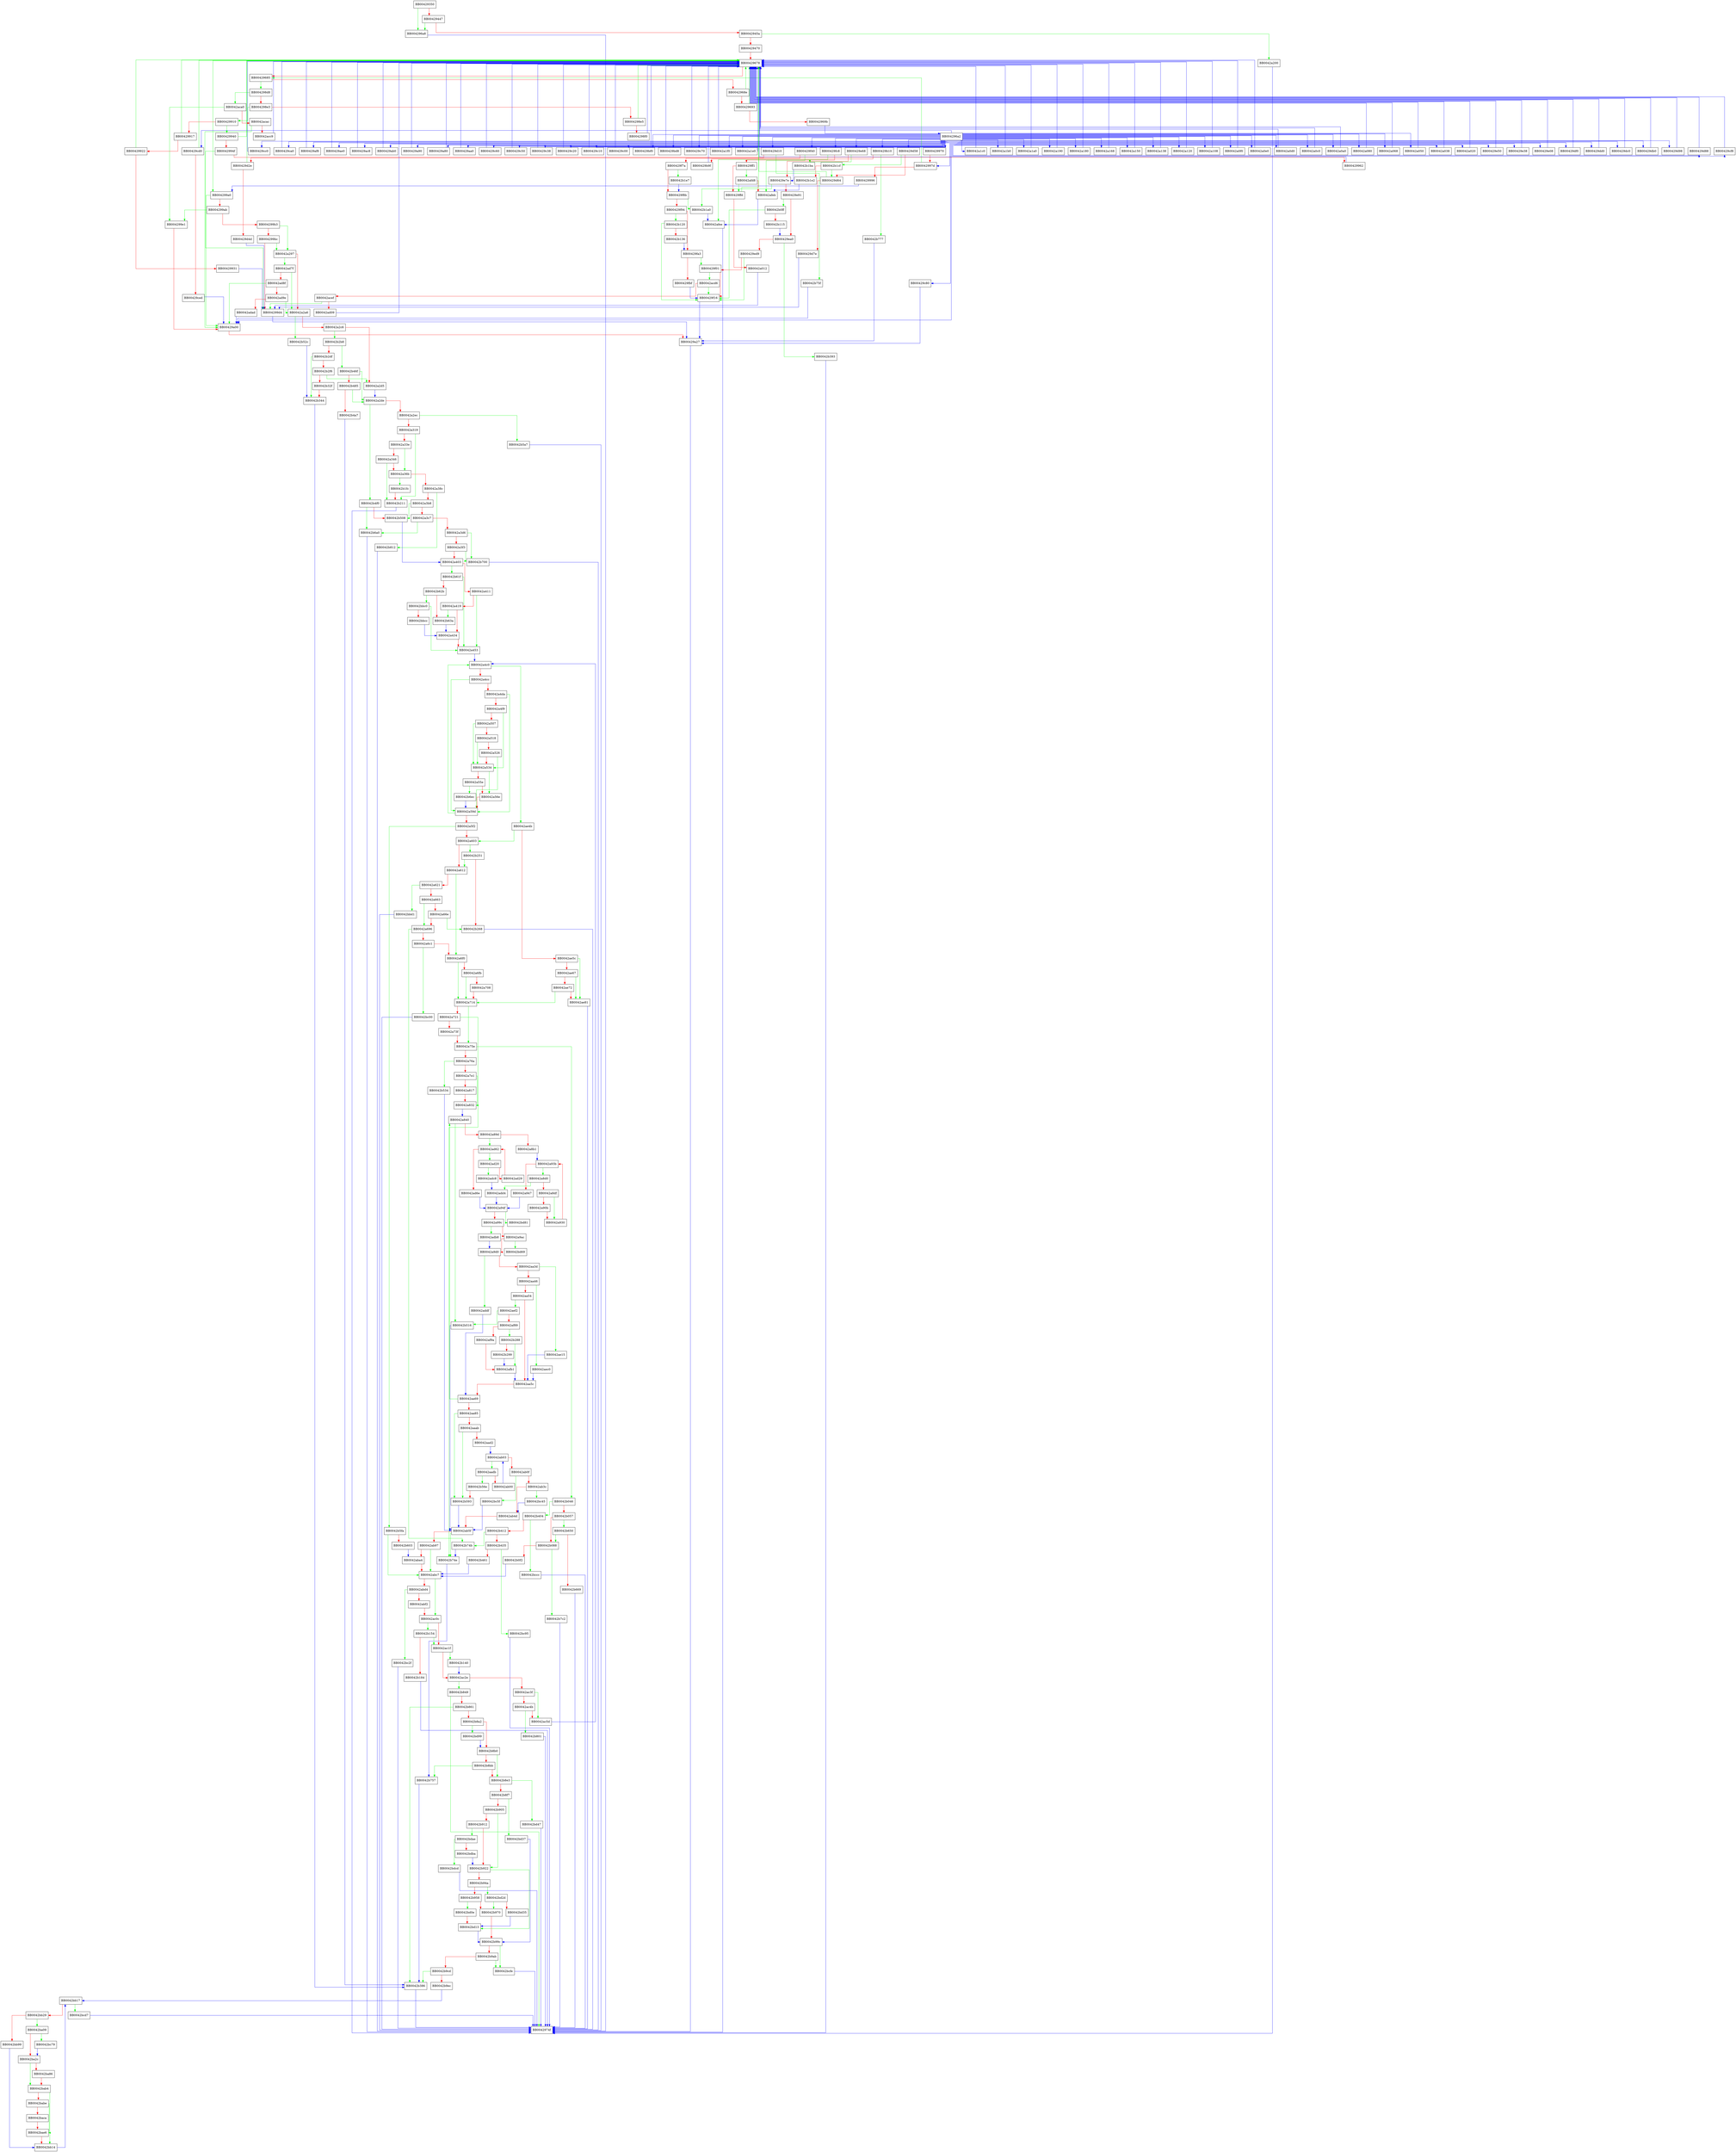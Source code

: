 digraph ocsp_main {
  node [shape="box"];
  graph [splines=ortho];
  BB00429350 -> BB004296a8 [color="green"];
  BB00429350 -> BB00429447 [color="red"];
  BB00429447 -> BB004296a8 [color="green"];
  BB00429447 -> BB0042945a [color="red"];
  BB0042945a -> BB0042a200 [color="green"];
  BB0042945a -> BB00429470 [color="red"];
  BB00429470 -> BB00429678 [color="red"];
  BB00429678 -> BB004299a0 [color="green"];
  BB00429678 -> BB00429685 [color="red"];
  BB00429685 -> BB004298d8 [color="green"];
  BB00429685 -> BB0042968e [color="red"];
  BB0042968e -> BB00429678 [color="green"];
  BB0042968e -> BB00429693 [color="red"];
  BB00429693 -> BB00429678 [color="green"];
  BB00429693 -> BB0042969b [color="red"];
  BB0042969b -> BB004296a2 [color="blue"];
  BB004296a2 -> BB00429a00 [color="blue"];
  BB004296a2 -> BB00429678 [color="blue"];
  BB004296a2 -> BB00429c80 [color="blue"];
  BB004296a2 -> BB00429cc0 [color="blue"];
  BB004296a2 -> BB00429ca0 [color="blue"];
  BB004296a2 -> BB00429b10 [color="blue"];
  BB004296a2 -> BB00429af8 [color="blue"];
  BB004296a2 -> BB00429ae0 [color="blue"];
  BB004296a2 -> BB00429ac8 [color="blue"];
  BB004296a2 -> BB00429ab0 [color="blue"];
  BB004296a2 -> BB00429a90 [color="blue"];
  BB004296a2 -> BB00429a80 [color="blue"];
  BB004296a2 -> BB00429aa0 [color="blue"];
  BB004296a2 -> BB00429c60 [color="blue"];
  BB004296a2 -> BB00429c50 [color="blue"];
  BB004296a2 -> BB00429c38 [color="blue"];
  BB004296a2 -> BB00429c20 [color="blue"];
  BB004296a2 -> BB00429c10 [color="blue"];
  BB004296a2 -> BB00429c00 [color="blue"];
  BB004296a2 -> BB00429bf0 [color="blue"];
  BB004296a2 -> BB00429bd8 [color="blue"];
  BB004296a2 -> BB00429c70 [color="blue"];
  BB004296a2 -> BB0042997d [color="blue"];
  BB004296a2 -> BB0042a1f0 [color="blue"];
  BB004296a2 -> BB0042a1e0 [color="blue"];
  BB004296a2 -> BB0042a1c0 [color="blue"];
  BB004296a2 -> BB0042a1b0 [color="blue"];
  BB004296a2 -> BB0042a1a0 [color="blue"];
  BB004296a2 -> BB0042a190 [color="blue"];
  BB004296a2 -> BB0042a180 [color="blue"];
  BB004296a2 -> BB0042a168 [color="blue"];
  BB004296a2 -> BB00429970 [color="blue"];
  BB004296a2 -> BB0042a150 [color="blue"];
  BB004296a2 -> BB0042a138 [color="blue"];
  BB004296a2 -> BB0042a120 [color="blue"];
  BB004296a2 -> BB0042a108 [color="blue"];
  BB004296a2 -> BB0042a0f0 [color="blue"];
  BB004296a2 -> BB0042a0e0 [color="blue"];
  BB004296a2 -> BB0042a0d0 [color="blue"];
  BB004296a2 -> BB0042a0c0 [color="blue"];
  BB004296a2 -> BB0042a0a0 [color="blue"];
  BB004296a2 -> BB0042a080 [color="blue"];
  BB004296a2 -> BB0042a068 [color="blue"];
  BB004296a2 -> BB0042a050 [color="blue"];
  BB004296a2 -> BB0042a038 [color="blue"];
  BB004296a2 -> BB0042a020 [color="blue"];
  BB004296a2 -> BB00429fc8 [color="blue"];
  BB004296a2 -> BB00429f40 [color="blue"];
  BB004296a2 -> BB00429e68 [color="blue"];
  BB004296a2 -> BB00429e50 [color="blue"];
  BB004296a2 -> BB00429e38 [color="blue"];
  BB004296a2 -> BB00429e08 [color="blue"];
  BB004296a2 -> BB00429df0 [color="blue"];
  BB004296a2 -> BB00429dd0 [color="blue"];
  BB004296a2 -> BB00429dc0 [color="blue"];
  BB004296a2 -> BB00429db0 [color="blue"];
  BB004296a2 -> BB00429d98 [color="blue"];
  BB004296a2 -> BB00429d88 [color="blue"];
  BB004296a2 -> BB00429d58 [color="blue"];
  BB004296a2 -> BB00429d10 [color="blue"];
  BB004296a2 -> BB00429cf8 [color="blue"];
  BB004296a2 -> BB00429cd0 [color="blue"];
  BB004296a8 -> BB0042974f [color="blue"];
  BB004298d8 -> BB0042aca0 [color="green"];
  BB004298d8 -> BB004298e3 [color="red"];
  BB004298e3 -> BB00429910 [color="green"];
  BB004298e3 -> BB004298e5 [color="red"];
  BB004298e5 -> BB00429678 [color="green"];
  BB004298e5 -> BB004298f0 [color="red"];
  BB004298f0 -> BB00429678 [color="blue"];
  BB00429910 -> BB00429940 [color="green"];
  BB00429910 -> BB00429917 [color="red"];
  BB00429917 -> BB00429678 [color="green"];
  BB00429917 -> BB00429922 [color="red"];
  BB00429922 -> BB00429678 [color="green"];
  BB00429922 -> BB00429931 [color="red"];
  BB00429931 -> BB004299d4 [color="blue"];
  BB00429940 -> BB00429678 [color="green"];
  BB00429940 -> BB0042994f [color="red"];
  BB0042994f -> BB004299d4 [color="green"];
  BB0042994f -> BB00429962 [color="red"];
  BB00429962 -> BB00429678 [color="blue"];
  BB00429970 -> BB0042997d [color="red"];
  BB0042997d -> BB00429685 [color="green"];
  BB0042997d -> BB00429996 [color="red"];
  BB00429996 -> BB004299a0 [color="blue"];
  BB004299a0 -> BB00429a00 [color="green"];
  BB004299a0 -> BB004299ab [color="red"];
  BB004299ab -> BB004299e1 [color="green"];
  BB004299ab -> BB004299b3 [color="red"];
  BB004299b3 -> BB0042a297 [color="green"];
  BB004299b3 -> BB004299bc [color="red"];
  BB004299bc -> BB0042a297 [color="green"];
  BB004299bc -> BB004299d4 [color="red"];
  BB004299d4 -> BB00429a27 [color="blue"];
  BB004299e1 -> BB00429a00 [color="red"];
  BB00429a00 -> BB00429a27 [color="red"];
  BB00429a27 -> BB0042974f [color="blue"];
  BB00429a80 -> BB00429678 [color="blue"];
  BB00429a90 -> BB00429678 [color="blue"];
  BB00429aa0 -> BB00429678 [color="blue"];
  BB00429ab0 -> BB00429678 [color="blue"];
  BB00429ac8 -> BB00429678 [color="blue"];
  BB00429ae0 -> BB00429678 [color="blue"];
  BB00429af8 -> BB00429678 [color="blue"];
  BB00429b10 -> BB0042b777 [color="green"];
  BB00429b10 -> BB00429b9f [color="red"];
  BB00429b9f -> BB00429678 [color="blue"];
  BB00429bd8 -> BB00429678 [color="blue"];
  BB00429bf0 -> BB00429678 [color="blue"];
  BB00429c00 -> BB00429678 [color="blue"];
  BB00429c10 -> BB00429678 [color="blue"];
  BB00429c20 -> BB00429678 [color="blue"];
  BB00429c38 -> BB00429678 [color="blue"];
  BB00429c50 -> BB00429678 [color="blue"];
  BB00429c60 -> BB00429678 [color="blue"];
  BB00429c70 -> BB00429678 [color="blue"];
  BB00429c80 -> BB00429a27 [color="blue"];
  BB00429ca0 -> BB00429678 [color="blue"];
  BB00429cc0 -> BB00429678 [color="blue"];
  BB00429cd0 -> BB00429678 [color="green"];
  BB00429cd0 -> BB00429ced [color="red"];
  BB00429ced -> BB00429a00 [color="blue"];
  BB00429cf8 -> BB00429678 [color="blue"];
  BB00429d10 -> BB0042b75f [color="green"];
  BB00429d10 -> BB00429d2e [color="red"];
  BB00429d2e -> BB00429678 [color="green"];
  BB00429d2e -> BB00429d4d [color="red"];
  BB00429d4d -> BB004299d4 [color="blue"];
  BB00429d58 -> BB0042b1cf [color="green"];
  BB00429d58 -> BB00429d64 [color="red"];
  BB00429d64 -> BB00429678 [color="green"];
  BB00429d64 -> BB00429d7e [color="red"];
  BB00429d7e -> BB004299d4 [color="blue"];
  BB00429d88 -> BB00429678 [color="blue"];
  BB00429d98 -> BB00429678 [color="blue"];
  BB00429db0 -> BB00429678 [color="blue"];
  BB00429dc0 -> BB00429678 [color="blue"];
  BB00429dd0 -> BB00429678 [color="blue"];
  BB00429df0 -> BB00429678 [color="blue"];
  BB00429e08 -> BB00429678 [color="blue"];
  BB00429e38 -> BB00429678 [color="blue"];
  BB00429e50 -> BB00429678 [color="blue"];
  BB00429e68 -> BB0042b1ba [color="green"];
  BB00429e68 -> BB00429e7e [color="red"];
  BB00429e7e -> BB0042b1a0 [color="green"];
  BB00429e7e -> BB00429e91 [color="red"];
  BB00429e91 -> BB0042b0ff [color="green"];
  BB00429e91 -> BB00429ea0 [color="red"];
  BB00429ea0 -> BB0042b393 [color="green"];
  BB00429ea0 -> BB00429ed9 [color="red"];
  BB00429ed9 -> BB00429f16 [color="green"];
  BB00429ed9 -> BB00429f01 [color="red"];
  BB00429f01 -> BB0042acd6 [color="green"];
  BB00429f01 -> BB00429f16 [color="red"];
  BB00429f16 -> BB00429a27 [color="blue"];
  BB00429f40 -> BB0042afeb [color="green"];
  BB00429f40 -> BB00429f7a [color="red"];
  BB00429f7a -> BB0042b1e7 [color="green"];
  BB00429f7a -> BB00429f8b [color="red"];
  BB00429f8b -> BB0042b1a0 [color="green"];
  BB00429f8b -> BB00429f94 [color="red"];
  BB00429f94 -> BB0042b120 [color="green"];
  BB00429f94 -> BB00429fa3 [color="red"];
  BB00429fa3 -> BB00429f01 [color="green"];
  BB00429fa3 -> BB00429fbf [color="red"];
  BB00429fbf -> BB00429f16 [color="blue"];
  BB00429fc8 -> BB0042afee [color="green"];
  BB00429fc8 -> BB00429ff1 [color="red"];
  BB00429ff1 -> BB0042afd8 [color="green"];
  BB00429ff1 -> BB00429ffd [color="red"];
  BB00429ffd -> BB00429678 [color="green"];
  BB00429ffd -> BB0042a012 [color="red"];
  BB0042a012 -> BB004299d4 [color="blue"];
  BB0042a020 -> BB00429678 [color="blue"];
  BB0042a038 -> BB00429678 [color="blue"];
  BB0042a050 -> BB00429678 [color="blue"];
  BB0042a068 -> BB00429678 [color="blue"];
  BB0042a080 -> BB00429678 [color="blue"];
  BB0042a0a0 -> BB00429678 [color="blue"];
  BB0042a0c0 -> BB00429678 [color="blue"];
  BB0042a0d0 -> BB00429678 [color="blue"];
  BB0042a0e0 -> BB00429678 [color="blue"];
  BB0042a0f0 -> BB00429678 [color="blue"];
  BB0042a108 -> BB00429678 [color="blue"];
  BB0042a120 -> BB00429678 [color="blue"];
  BB0042a138 -> BB00429678 [color="blue"];
  BB0042a150 -> BB00429678 [color="blue"];
  BB0042a168 -> BB00429678 [color="blue"];
  BB0042a180 -> BB00429678 [color="blue"];
  BB0042a190 -> BB00429678 [color="blue"];
  BB0042a1a0 -> BB00429678 [color="blue"];
  BB0042a1b0 -> BB00429678 [color="blue"];
  BB0042a1c0 -> BB00429678 [color="blue"];
  BB0042a1e0 -> BB00429678 [color="blue"];
  BB0042a1f0 -> BB00429678 [color="blue"];
  BB0042a200 -> BB0042974f [color="blue"];
  BB0042a297 -> BB0042ad7f [color="green"];
  BB0042a297 -> BB0042a2a6 [color="red"];
  BB0042a2a6 -> BB0042b52c [color="green"];
  BB0042a2a6 -> BB0042a2c6 [color="red"];
  BB0042a2c6 -> BB0042b2b8 [color="green"];
  BB0042a2c6 -> BB0042a2d5 [color="red"];
  BB0042a2d5 -> BB0042a2de [color="blue"];
  BB0042a2de -> BB0042b4f0 [color="green"];
  BB0042a2de -> BB0042a2ec [color="red"];
  BB0042a2ec -> BB0042b5a7 [color="green"];
  BB0042a2ec -> BB0042a319 [color="red"];
  BB0042a319 -> BB0042b211 [color="green"];
  BB0042a319 -> BB0042a33e [color="red"];
  BB0042a33e -> BB0042a36b [color="green"];
  BB0042a33e -> BB0042a346 [color="red"];
  BB0042a346 -> BB0042b211 [color="green"];
  BB0042a346 -> BB0042a36b [color="red"];
  BB0042a36b -> BB0042b1fc [color="green"];
  BB0042a36b -> BB0042a38c [color="red"];
  BB0042a38c -> BB0042b812 [color="green"];
  BB0042a38c -> BB0042a3b8 [color="red"];
  BB0042a3b8 -> BB0042b508 [color="green"];
  BB0042a3b8 -> BB0042a3c7 [color="red"];
  BB0042a3c7 -> BB0042b6a0 [color="green"];
  BB0042a3c7 -> BB0042a3d6 [color="red"];
  BB0042a3d6 -> BB0042b700 [color="green"];
  BB0042a3d6 -> BB0042a3f3 [color="red"];
  BB0042a3f3 -> BB0042b700 [color="green"];
  BB0042a3f3 -> BB0042a403 [color="red"];
  BB0042a403 -> BB0042b61f [color="green"];
  BB0042a403 -> BB0042a411 [color="red"];
  BB0042a411 -> BB0042a453 [color="green"];
  BB0042a411 -> BB0042a419 [color="red"];
  BB0042a419 -> BB0042b63a [color="green"];
  BB0042a419 -> BB0042a434 [color="red"];
  BB0042a434 -> BB0042a453 [color="red"];
  BB0042a453 -> BB0042a4c0 [color="blue"];
  BB0042a4c0 -> BB0042ae4b [color="green"];
  BB0042a4c0 -> BB0042a4cc [color="red"];
  BB0042a4cc -> BB0042a59d [color="green"];
  BB0042a4cc -> BB0042a4da [color="red"];
  BB0042a4da -> BB0042a59d [color="green"];
  BB0042a4da -> BB0042a4f9 [color="red"];
  BB0042a4f9 -> BB0042a534 [color="green"];
  BB0042a4f9 -> BB0042a507 [color="red"];
  BB0042a507 -> BB0042a534 [color="green"];
  BB0042a507 -> BB0042a518 [color="red"];
  BB0042a518 -> BB0042a534 [color="green"];
  BB0042a518 -> BB0042a526 [color="red"];
  BB0042a526 -> BB0042a59d [color="green"];
  BB0042a526 -> BB0042a534 [color="red"];
  BB0042a534 -> BB0042a56e [color="green"];
  BB0042a534 -> BB0042a55e [color="red"];
  BB0042a55e -> BB0042b6ec [color="green"];
  BB0042a55e -> BB0042a56e [color="red"];
  BB0042a56e -> BB0042a59d [color="red"];
  BB0042a59d -> BB0042a4c0 [color="green"];
  BB0042a59d -> BB0042a5f2 [color="red"];
  BB0042a5f2 -> BB0042b5fa [color="green"];
  BB0042a5f2 -> BB0042a603 [color="red"];
  BB0042a603 -> BB0042b251 [color="green"];
  BB0042a603 -> BB0042a612 [color="red"];
  BB0042a612 -> BB0042a6f0 [color="green"];
  BB0042a612 -> BB0042a621 [color="red"];
  BB0042a621 -> BB0042bbd1 [color="green"];
  BB0042a621 -> BB0042a663 [color="red"];
  BB0042a663 -> BB0042a696 [color="green"];
  BB0042a663 -> BB0042a66e [color="red"];
  BB0042a66e -> BB0042b268 [color="green"];
  BB0042a66e -> BB0042a696 [color="red"];
  BB0042a696 -> BB0042b74b [color="green"];
  BB0042a696 -> BB0042a6c1 [color="red"];
  BB0042a6c1 -> BB0042bc00 [color="green"];
  BB0042a6c1 -> BB0042a6f0 [color="red"];
  BB0042a6f0 -> BB0042a714 [color="green"];
  BB0042a6f0 -> BB0042a6fb [color="red"];
  BB0042a6fb -> BB0042a714 [color="green"];
  BB0042a6fb -> BB0042a708 [color="red"];
  BB0042a708 -> BB0042a714 [color="red"];
  BB0042a714 -> BB0042a75e [color="green"];
  BB0042a714 -> BB0042a721 [color="red"];
  BB0042a721 -> BB0042b74e [color="green"];
  BB0042a721 -> BB0042a73f [color="red"];
  BB0042a73f -> BB0042a75e [color="red"];
  BB0042a75e -> BB0042b046 [color="green"];
  BB0042a75e -> BB0042a76a [color="red"];
  BB0042a76a -> BB0042b534 [color="green"];
  BB0042a76a -> BB0042a7e1 [color="red"];
  BB0042a7e1 -> BB0042a832 [color="green"];
  BB0042a7e1 -> BB0042a817 [color="red"];
  BB0042a817 -> BB0042a832 [color="red"];
  BB0042a832 -> BB0042a840 [color="blue"];
  BB0042a840 -> BB0042b516 [color="green"];
  BB0042a840 -> BB0042a89d [color="red"];
  BB0042a89d -> BB0042ad62 [color="green"];
  BB0042a89d -> BB0042a8b1 [color="red"];
  BB0042a8b1 -> BB0042a93b [color="blue"];
  BB0042a8d0 -> BB0042add4 [color="green"];
  BB0042a8d0 -> BB0042a8df [color="red"];
  BB0042a8df -> BB0042a930 [color="green"];
  BB0042a8df -> BB0042a90b [color="red"];
  BB0042a90b -> BB0042a930 [color="red"];
  BB0042a930 -> BB0042a93b [color="red"];
  BB0042a93b -> BB0042a8d0 [color="green"];
  BB0042a93b -> BB0042a947 [color="red"];
  BB0042a947 -> BB0042a94f [color="blue"];
  BB0042a94f -> BB0042bd81 [color="green"];
  BB0042a94f -> BB0042a99c [color="red"];
  BB0042a99c -> BB0042adb8 [color="green"];
  BB0042a99c -> BB0042a9ac [color="red"];
  BB0042a9ac -> BB0042bd69 [color="green"];
  BB0042a9ac -> BB0042a9d0 [color="red"];
  BB0042a9d0 -> BB0042addf [color="green"];
  BB0042a9d0 -> BB0042aa3d [color="red"];
  BB0042aa3d -> BB0042ae15 [color="green"];
  BB0042aa3d -> BB0042aa46 [color="red"];
  BB0042aa46 -> BB0042aec0 [color="green"];
  BB0042aa46 -> BB0042aa54 [color="red"];
  BB0042aa54 -> BB0042aef2 [color="green"];
  BB0042aa54 -> BB0042aa5c [color="red"];
  BB0042aa5c -> BB0042aa69 [color="red"];
  BB0042aa69 -> BB0042a840 [color="green"];
  BB0042aa69 -> BB0042aa85 [color="red"];
  BB0042aa85 -> BB0042b593 [color="green"];
  BB0042aa85 -> BB0042aaab [color="red"];
  BB0042aaab -> BB0042b593 [color="green"];
  BB0042aaab -> BB0042aad2 [color="red"];
  BB0042aad2 -> BB0042ab03 [color="blue"];
  BB0042aadb -> BB0042b56e [color="green"];
  BB0042aadb -> BB0042ab00 [color="red"];
  BB0042ab00 -> BB0042ab03 [color="blue"];
  BB0042ab03 -> BB0042aadb [color="green"];
  BB0042ab03 -> BB0042ab0f [color="red"];
  BB0042ab0f -> BB0042bc5f [color="green"];
  BB0042ab0f -> BB0042ab3c [color="red"];
  BB0042ab3c -> BB0042bc45 [color="green"];
  BB0042ab3c -> BB0042ab4d [color="red"];
  BB0042ab4d -> BB0042ab5f [color="red"];
  BB0042ab5f -> BB0042b74e [color="green"];
  BB0042ab5f -> BB0042ab97 [color="red"];
  BB0042ab97 -> BB0042abc7 [color="green"];
  BB0042ab97 -> BB0042aba4 [color="red"];
  BB0042aba4 -> BB0042abc7 [color="red"];
  BB0042abc7 -> BB0042ac0c [color="green"];
  BB0042abc7 -> BB0042abd4 [color="red"];
  BB0042abd4 -> BB0042bc2f [color="green"];
  BB0042abd4 -> BB0042abf2 [color="red"];
  BB0042abf2 -> BB0042ac0c [color="red"];
  BB0042ac0c -> BB0042b154 [color="green"];
  BB0042ac0c -> BB0042ac1f [color="red"];
  BB0042ac1f -> BB0042b140 [color="green"];
  BB0042ac1f -> BB0042ac2e [color="red"];
  BB0042ac2e -> BB0042b849 [color="green"];
  BB0042ac2e -> BB0042ac3f [color="red"];
  BB0042ac3f -> BB0042ac5d [color="green"];
  BB0042ac3f -> BB0042ac4b [color="red"];
  BB0042ac4b -> BB0042b801 [color="green"];
  BB0042ac4b -> BB0042ac5d [color="red"];
  BB0042ac5d -> BB0042a4c0 [color="blue"];
  BB0042aca0 -> BB004299e1 [color="green"];
  BB0042aca0 -> BB0042acac [color="red"];
  BB0042acac -> BB00429a00 [color="green"];
  BB0042acac -> BB0042acc9 [color="red"];
  BB0042acc9 -> BB00429678 [color="blue"];
  BB0042acd6 -> BB00429f16 [color="green"];
  BB0042acd6 -> BB0042acef [color="red"];
  BB0042acef -> BB004299d4 [color="green"];
  BB0042acef -> BB0042ad09 [color="red"];
  BB0042ad09 -> BB00429678 [color="blue"];
  BB0042ad20 -> BB0042adc8 [color="green"];
  BB0042ad20 -> BB0042ad29 [color="red"];
  BB0042ad29 -> BB0042ad62 [color="red"];
  BB0042ad62 -> BB0042ad20 [color="green"];
  BB0042ad62 -> BB0042ad6e [color="red"];
  BB0042ad6e -> BB0042a94f [color="blue"];
  BB0042ad7f -> BB0042a2a6 [color="green"];
  BB0042ad7f -> BB0042ad8f [color="red"];
  BB0042ad8f -> BB00429a00 [color="green"];
  BB0042ad8f -> BB0042ad9e [color="red"];
  BB0042ad9e -> BB0042a2a6 [color="green"];
  BB0042ad9e -> BB0042adad [color="red"];
  BB0042adad -> BB00429a00 [color="blue"];
  BB0042adb8 -> BB0042a9d0 [color="blue"];
  BB0042adc8 -> BB0042add4 [color="blue"];
  BB0042add4 -> BB0042a94f [color="blue"];
  BB0042addf -> BB0042aa69 [color="blue"];
  BB0042ae15 -> BB0042aa5c [color="blue"];
  BB0042ae4b -> BB0042a603 [color="green"];
  BB0042ae4b -> BB0042ae5c [color="red"];
  BB0042ae5c -> BB0042ae81 [color="green"];
  BB0042ae5c -> BB0042ae67 [color="red"];
  BB0042ae67 -> BB0042ae81 [color="green"];
  BB0042ae67 -> BB0042ae72 [color="red"];
  BB0042ae72 -> BB0042a714 [color="green"];
  BB0042ae72 -> BB0042ae81 [color="red"];
  BB0042ae81 -> BB0042974f [color="blue"];
  BB0042aec0 -> BB0042aa5c [color="blue"];
  BB0042aef2 -> BB0042b516 [color="green"];
  BB0042aef2 -> BB0042af89 [color="red"];
  BB0042af89 -> BB0042b288 [color="green"];
  BB0042af89 -> BB0042af9a [color="red"];
  BB0042af9a -> BB0042afb1 [color="red"];
  BB0042afb1 -> BB0042aa5c [color="blue"];
  BB0042afd8 -> BB00429ffd [color="green"];
  BB0042afd8 -> BB0042afeb [color="red"];
  BB0042afeb -> BB0042afee [color="blue"];
  BB0042afee -> BB0042974f [color="blue"];
  BB0042b046 -> BB0042b404 [color="green"];
  BB0042b046 -> BB0042b057 [color="red"];
  BB0042b057 -> BB0042b650 [color="green"];
  BB0042b057 -> BB0042b088 [color="red"];
  BB0042b088 -> BB0042b7c2 [color="green"];
  BB0042b088 -> BB0042b0f2 [color="red"];
  BB0042b0f2 -> BB0042abc7 [color="blue"];
  BB0042b0ff -> BB00429f16 [color="green"];
  BB0042b0ff -> BB0042b115 [color="red"];
  BB0042b115 -> BB00429ea0 [color="blue"];
  BB0042b120 -> BB00429f16 [color="green"];
  BB0042b120 -> BB0042b136 [color="red"];
  BB0042b136 -> BB00429fa3 [color="blue"];
  BB0042b140 -> BB0042ac2e [color="blue"];
  BB0042b154 -> BB0042ac1f [color="green"];
  BB0042b154 -> BB0042b184 [color="red"];
  BB0042b184 -> BB0042974f [color="blue"];
  BB0042b1a0 -> BB0042afee [color="blue"];
  BB0042b1ba -> BB00429e7e [color="blue"];
  BB0042b1cf -> BB00429d64 [color="green"];
  BB0042b1cf -> BB0042b1e2 [color="red"];
  BB0042b1e2 -> BB0042afeb [color="blue"];
  BB0042b1e7 -> BB00429f8b [color="blue"];
  BB0042b1fc -> BB0042b211 [color="red"];
  BB0042b211 -> BB0042974f [color="blue"];
  BB0042b251 -> BB0042a612 [color="green"];
  BB0042b251 -> BB0042b268 [color="red"];
  BB0042b268 -> BB0042974f [color="blue"];
  BB0042b288 -> BB0042afb1 [color="green"];
  BB0042b288 -> BB0042b299 [color="red"];
  BB0042b299 -> BB0042afb1 [color="blue"];
  BB0042b2b8 -> BB0042b46f [color="green"];
  BB0042b2b8 -> BB0042b2df [color="red"];
  BB0042b2df -> BB0042b344 [color="green"];
  BB0042b2df -> BB0042b2f6 [color="red"];
  BB0042b2f6 -> BB0042a2d5 [color="green"];
  BB0042b2f6 -> BB0042b32f [color="red"];
  BB0042b32f -> BB0042b344 [color="red"];
  BB0042b344 -> BB0042b386 [color="blue"];
  BB0042b386 -> BB0042974f [color="blue"];
  BB0042b393 -> BB0042974f [color="blue"];
  BB0042b404 -> BB0042bccc [color="green"];
  BB0042b404 -> BB0042b412 [color="red"];
  BB0042b412 -> BB0042b74b [color="green"];
  BB0042b412 -> BB0042b435 [color="red"];
  BB0042b435 -> BB0042bc95 [color="green"];
  BB0042b435 -> BB0042b461 [color="red"];
  BB0042b461 -> BB0042abc7 [color="blue"];
  BB0042b46f -> BB0042a2de [color="green"];
  BB0042b46f -> BB0042b485 [color="red"];
  BB0042b485 -> BB0042a2de [color="green"];
  BB0042b485 -> BB0042b4a7 [color="red"];
  BB0042b4a7 -> BB0042b386 [color="blue"];
  BB0042b4f0 -> BB0042b6a0 [color="green"];
  BB0042b4f0 -> BB0042b508 [color="red"];
  BB0042b508 -> BB0042a403 [color="blue"];
  BB0042b516 -> BB0042ab5f [color="blue"];
  BB0042b52c -> BB0042b344 [color="blue"];
  BB0042b534 -> BB0042ab5f [color="blue"];
  BB0042b56e -> BB0042b593 [color="red"];
  BB0042b593 -> BB0042ab5f [color="blue"];
  BB0042b5a7 -> BB0042974f [color="blue"];
  BB0042b5fa -> BB0042abc7 [color="green"];
  BB0042b5fa -> BB0042b603 [color="red"];
  BB0042b603 -> BB0042aba4 [color="blue"];
  BB0042b61f -> BB0042a453 [color="green"];
  BB0042b61f -> BB0042b62b [color="red"];
  BB0042b62b -> BB0042bbc0 [color="green"];
  BB0042b62b -> BB0042b63a [color="red"];
  BB0042b63a -> BB0042a434 [color="blue"];
  BB0042b650 -> BB0042b088 [color="green"];
  BB0042b650 -> BB0042b669 [color="red"];
  BB0042b669 -> BB0042974f [color="blue"];
  BB0042b6a0 -> BB0042974f [color="blue"];
  BB0042b6ec -> BB0042a59d [color="blue"];
  BB0042b700 -> BB0042974f [color="blue"];
  BB0042b74b -> BB0042b74e [color="blue"];
  BB0042b74e -> BB0042b757 [color="blue"];
  BB0042b757 -> BB0042b386 [color="blue"];
  BB0042b75f -> BB00429a00 [color="blue"];
  BB0042b777 -> BB00429a27 [color="blue"];
  BB0042b7c2 -> BB0042974f [color="blue"];
  BB0042b801 -> BB0042974f [color="blue"];
  BB0042b812 -> BB0042974f [color="blue"];
  BB0042b849 -> BB0042974f [color="green"];
  BB0042b849 -> BB0042b861 [color="red"];
  BB0042b861 -> BB0042b386 [color="green"];
  BB0042b861 -> BB0042b8a2 [color="red"];
  BB0042b8a2 -> BB0042bd99 [color="green"];
  BB0042b8a2 -> BB0042b8b0 [color="red"];
  BB0042b8b0 -> BB0042b8e3 [color="green"];
  BB0042b8b0 -> BB0042b8bb [color="red"];
  BB0042b8bb -> BB0042b757 [color="green"];
  BB0042b8bb -> BB0042b8e3 [color="red"];
  BB0042b8e3 -> BB0042bd47 [color="green"];
  BB0042b8e3 -> BB0042b8f7 [color="red"];
  BB0042b8f7 -> BB0042bd37 [color="green"];
  BB0042b8f7 -> BB0042b905 [color="red"];
  BB0042b905 -> BB0042b922 [color="green"];
  BB0042b905 -> BB0042b912 [color="red"];
  BB0042b912 -> BB0042bdae [color="green"];
  BB0042b912 -> BB0042b922 [color="red"];
  BB0042b922 -> BB0042bd13 [color="green"];
  BB0042b922 -> BB0042b94a [color="red"];
  BB0042b94a -> BB0042bd2d [color="green"];
  BB0042b94a -> BB0042b958 [color="red"];
  BB0042b958 -> BB0042bd0e [color="green"];
  BB0042b958 -> BB0042b970 [color="red"];
  BB0042b970 -> BB0042b99c [color="red"];
  BB0042b99c -> BB0042bcfe [color="green"];
  BB0042b99c -> BB0042b9ab [color="red"];
  BB0042b9ab -> BB0042bcfe [color="green"];
  BB0042b9ab -> BB0042b9cd [color="red"];
  BB0042b9cd -> BB0042b386 [color="green"];
  BB0042b9cd -> BB0042b9ec [color="red"];
  BB0042b9ec -> BB0042bb17 [color="blue"];
  BB0042ba09 -> BB0042bc79 [color="green"];
  BB0042ba09 -> BB0042ba2c [color="red"];
  BB0042ba2c -> BB0042bab4 [color="green"];
  BB0042ba2c -> BB0042ba86 [color="red"];
  BB0042ba86 -> BB0042bab4 [color="red"];
  BB0042bab4 -> BB0042bb14 [color="green"];
  BB0042bab4 -> BB0042babe [color="red"];
  BB0042babe -> BB0042bae6 [color="green"];
  BB0042babe -> BB0042baca [color="red"];
  BB0042baca -> BB0042bae6 [color="red"];
  BB0042bae6 -> BB0042bb14 [color="red"];
  BB0042bb14 -> BB0042bb17 [color="blue"];
  BB0042bb17 -> BB0042bcd7 [color="green"];
  BB0042bb17 -> BB0042bb29 [color="red"];
  BB0042bb29 -> BB0042ba09 [color="green"];
  BB0042bb29 -> BB0042bb99 [color="red"];
  BB0042bb99 -> BB0042bb14 [color="blue"];
  BB0042bbc0 -> BB0042a453 [color="green"];
  BB0042bbc0 -> BB0042bbcc [color="red"];
  BB0042bbcc -> BB0042a434 [color="blue"];
  BB0042bbd1 -> BB0042974f [color="blue"];
  BB0042bc00 -> BB0042974f [color="blue"];
  BB0042bc2f -> BB0042974f [color="blue"];
  BB0042bc45 -> BB0042ab4d [color="blue"];
  BB0042bc5f -> BB0042ab5f [color="blue"];
  BB0042bc79 -> BB0042ba2c [color="blue"];
  BB0042bc95 -> BB0042974f [color="blue"];
  BB0042bccc -> BB0042974f [color="blue"];
  BB0042bcd7 -> BB0042974f [color="blue"];
  BB0042bcfe -> BB0042974f [color="blue"];
  BB0042bd0e -> BB0042bd13 [color="red"];
  BB0042bd13 -> BB0042b99c [color="blue"];
  BB0042bd2d -> BB0042b970 [color="green"];
  BB0042bd2d -> BB0042bd35 [color="red"];
  BB0042bd35 -> BB0042bd13 [color="blue"];
  BB0042bd37 -> BB0042b99c [color="blue"];
  BB0042bd47 -> BB0042974f [color="blue"];
  BB0042bd99 -> BB0042b8b0 [color="blue"];
  BB0042bdae -> BB0042bdcd [color="green"];
  BB0042bdae -> BB0042bdba [color="red"];
  BB0042bdba -> BB0042b922 [color="blue"];
  BB0042bdcd -> BB0042974f [color="blue"];
}
